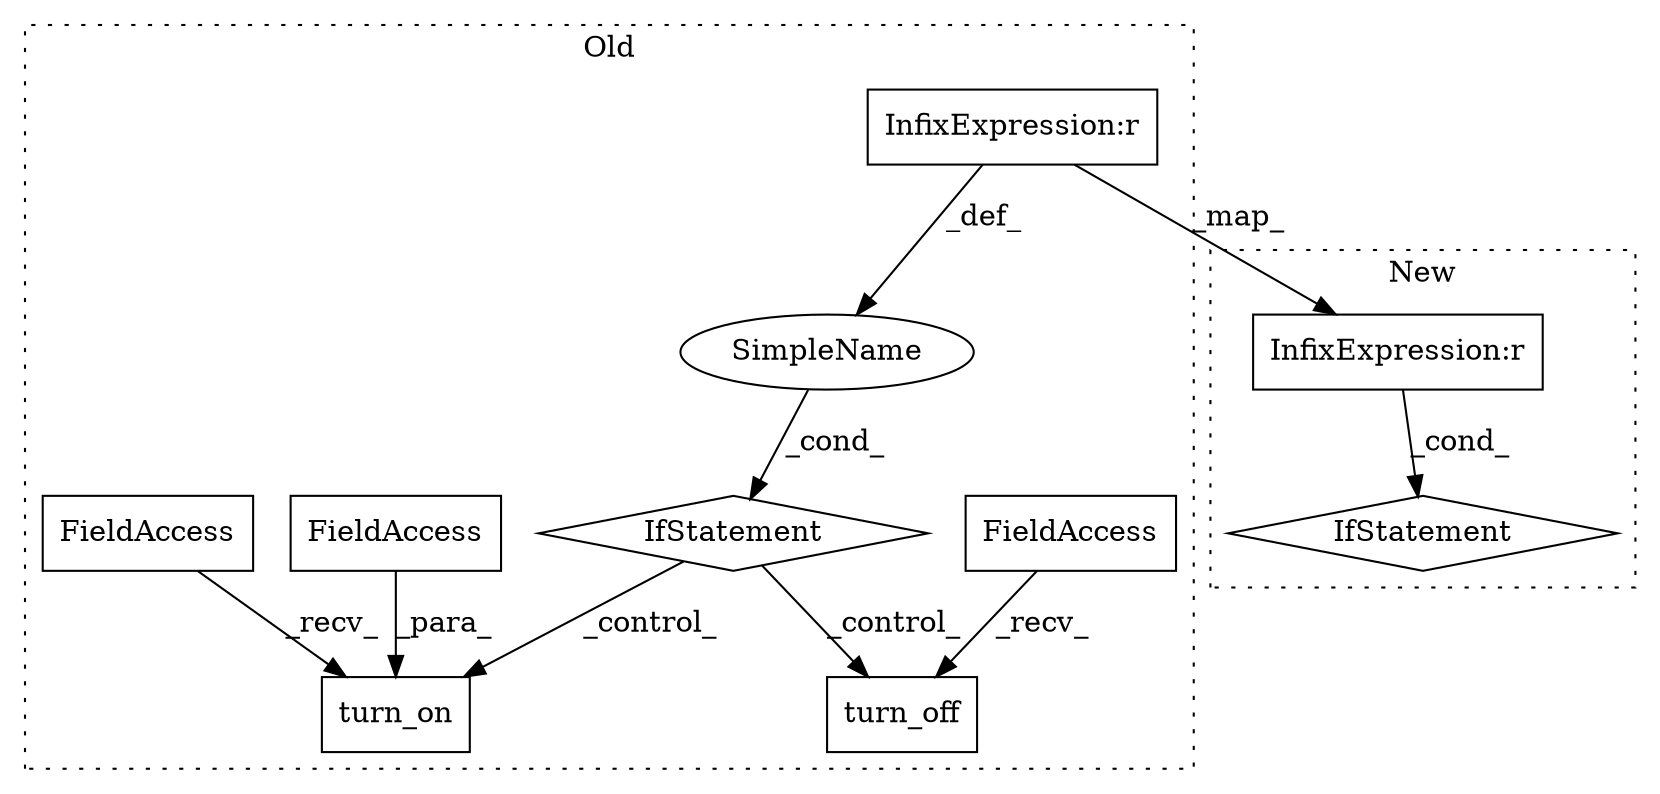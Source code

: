 digraph G {
subgraph cluster0 {
1 [label="turn_on" a="32" s="3570,3598" l="8,1" shape="box"];
3 [label="SimpleName" a="42" s="" l="" shape="ellipse"];
4 [label="turn_off" a="32" s="3648,3671" l="9,1" shape="box"];
5 [label="InfixExpression:r" a="27" s="3528" l="4" shape="box"];
7 [label="FieldAccess" a="22" s="3543" l="26" shape="box"];
8 [label="FieldAccess" a="22" s="3621" l="26" shape="box"];
9 [label="FieldAccess" a="22" s="3578" l="14" shape="box"];
10 [label="IfStatement" a="25" s="3519,3533" l="4,2" shape="diamond"];
label = "Old";
style="dotted";
}
subgraph cluster1 {
2 [label="IfStatement" a="25" s="3823,3837" l="4,2" shape="diamond"];
6 [label="InfixExpression:r" a="27" s="3832" l="4" shape="box"];
label = "New";
style="dotted";
}
3 -> 10 [label="_cond_"];
5 -> 6 [label="_map_"];
5 -> 3 [label="_def_"];
6 -> 2 [label="_cond_"];
7 -> 1 [label="_recv_"];
8 -> 4 [label="_recv_"];
9 -> 1 [label="_para_"];
10 -> 4 [label="_control_"];
10 -> 1 [label="_control_"];
}